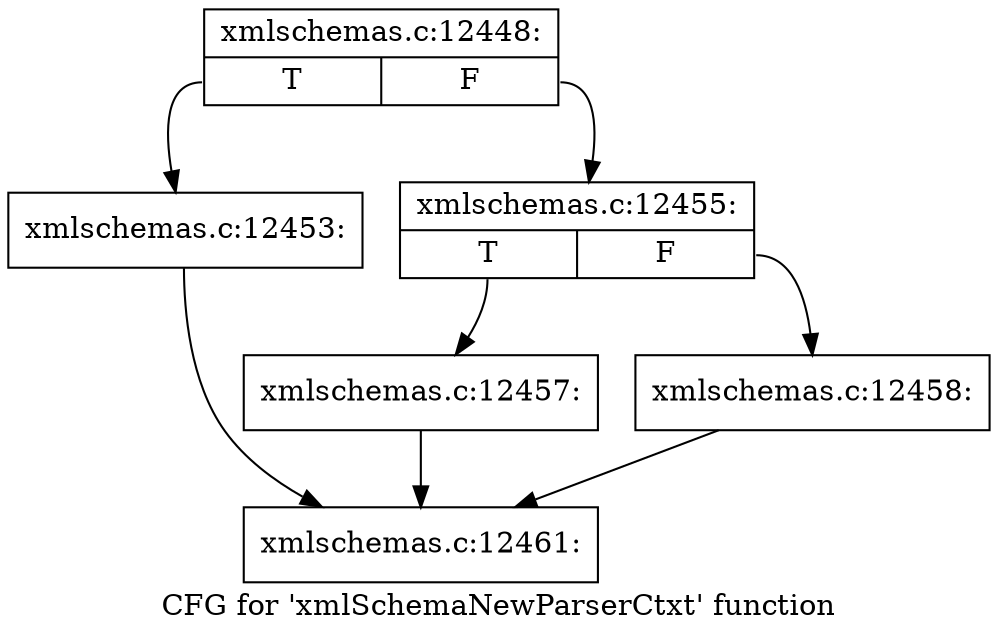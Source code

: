 digraph "CFG for 'xmlSchemaNewParserCtxt' function" {
	label="CFG for 'xmlSchemaNewParserCtxt' function";

	Node0x47eaf80 [shape=record,label="{xmlschemas.c:12448:|{<s0>T|<s1>F}}"];
	Node0x47eaf80:s0 -> Node0x48236e0;
	Node0x47eaf80:s1 -> Node0x4823730;
	Node0x48236e0 [shape=record,label="{xmlschemas.c:12453:}"];
	Node0x48236e0 -> Node0x4635120;
	Node0x4823730 [shape=record,label="{xmlschemas.c:12455:|{<s0>T|<s1>F}}"];
	Node0x4823730:s0 -> Node0x4824420;
	Node0x4823730:s1 -> Node0x4824850;
	Node0x4824420 [shape=record,label="{xmlschemas.c:12457:}"];
	Node0x4824420 -> Node0x4635120;
	Node0x4824850 [shape=record,label="{xmlschemas.c:12458:}"];
	Node0x4824850 -> Node0x4635120;
	Node0x4635120 [shape=record,label="{xmlschemas.c:12461:}"];
}
